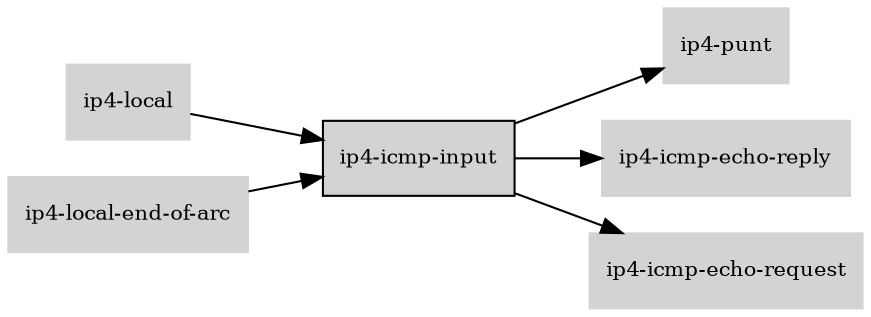 digraph "ip4_icmp_input_subgraph" {
  rankdir=LR;
  node [shape=box, style=filled, fontsize=10, color=lightgray, fontcolor=black, fillcolor=lightgray];
  "ip4-icmp-input" [color=black, fontcolor=black, fillcolor=lightgray];
  edge [fontsize=8];
  "ip4-icmp-input" -> "ip4-punt";
  "ip4-icmp-input" -> "ip4-icmp-echo-reply";
  "ip4-icmp-input" -> "ip4-icmp-echo-request";
  "ip4-local" -> "ip4-icmp-input";
  "ip4-local-end-of-arc" -> "ip4-icmp-input";
}
